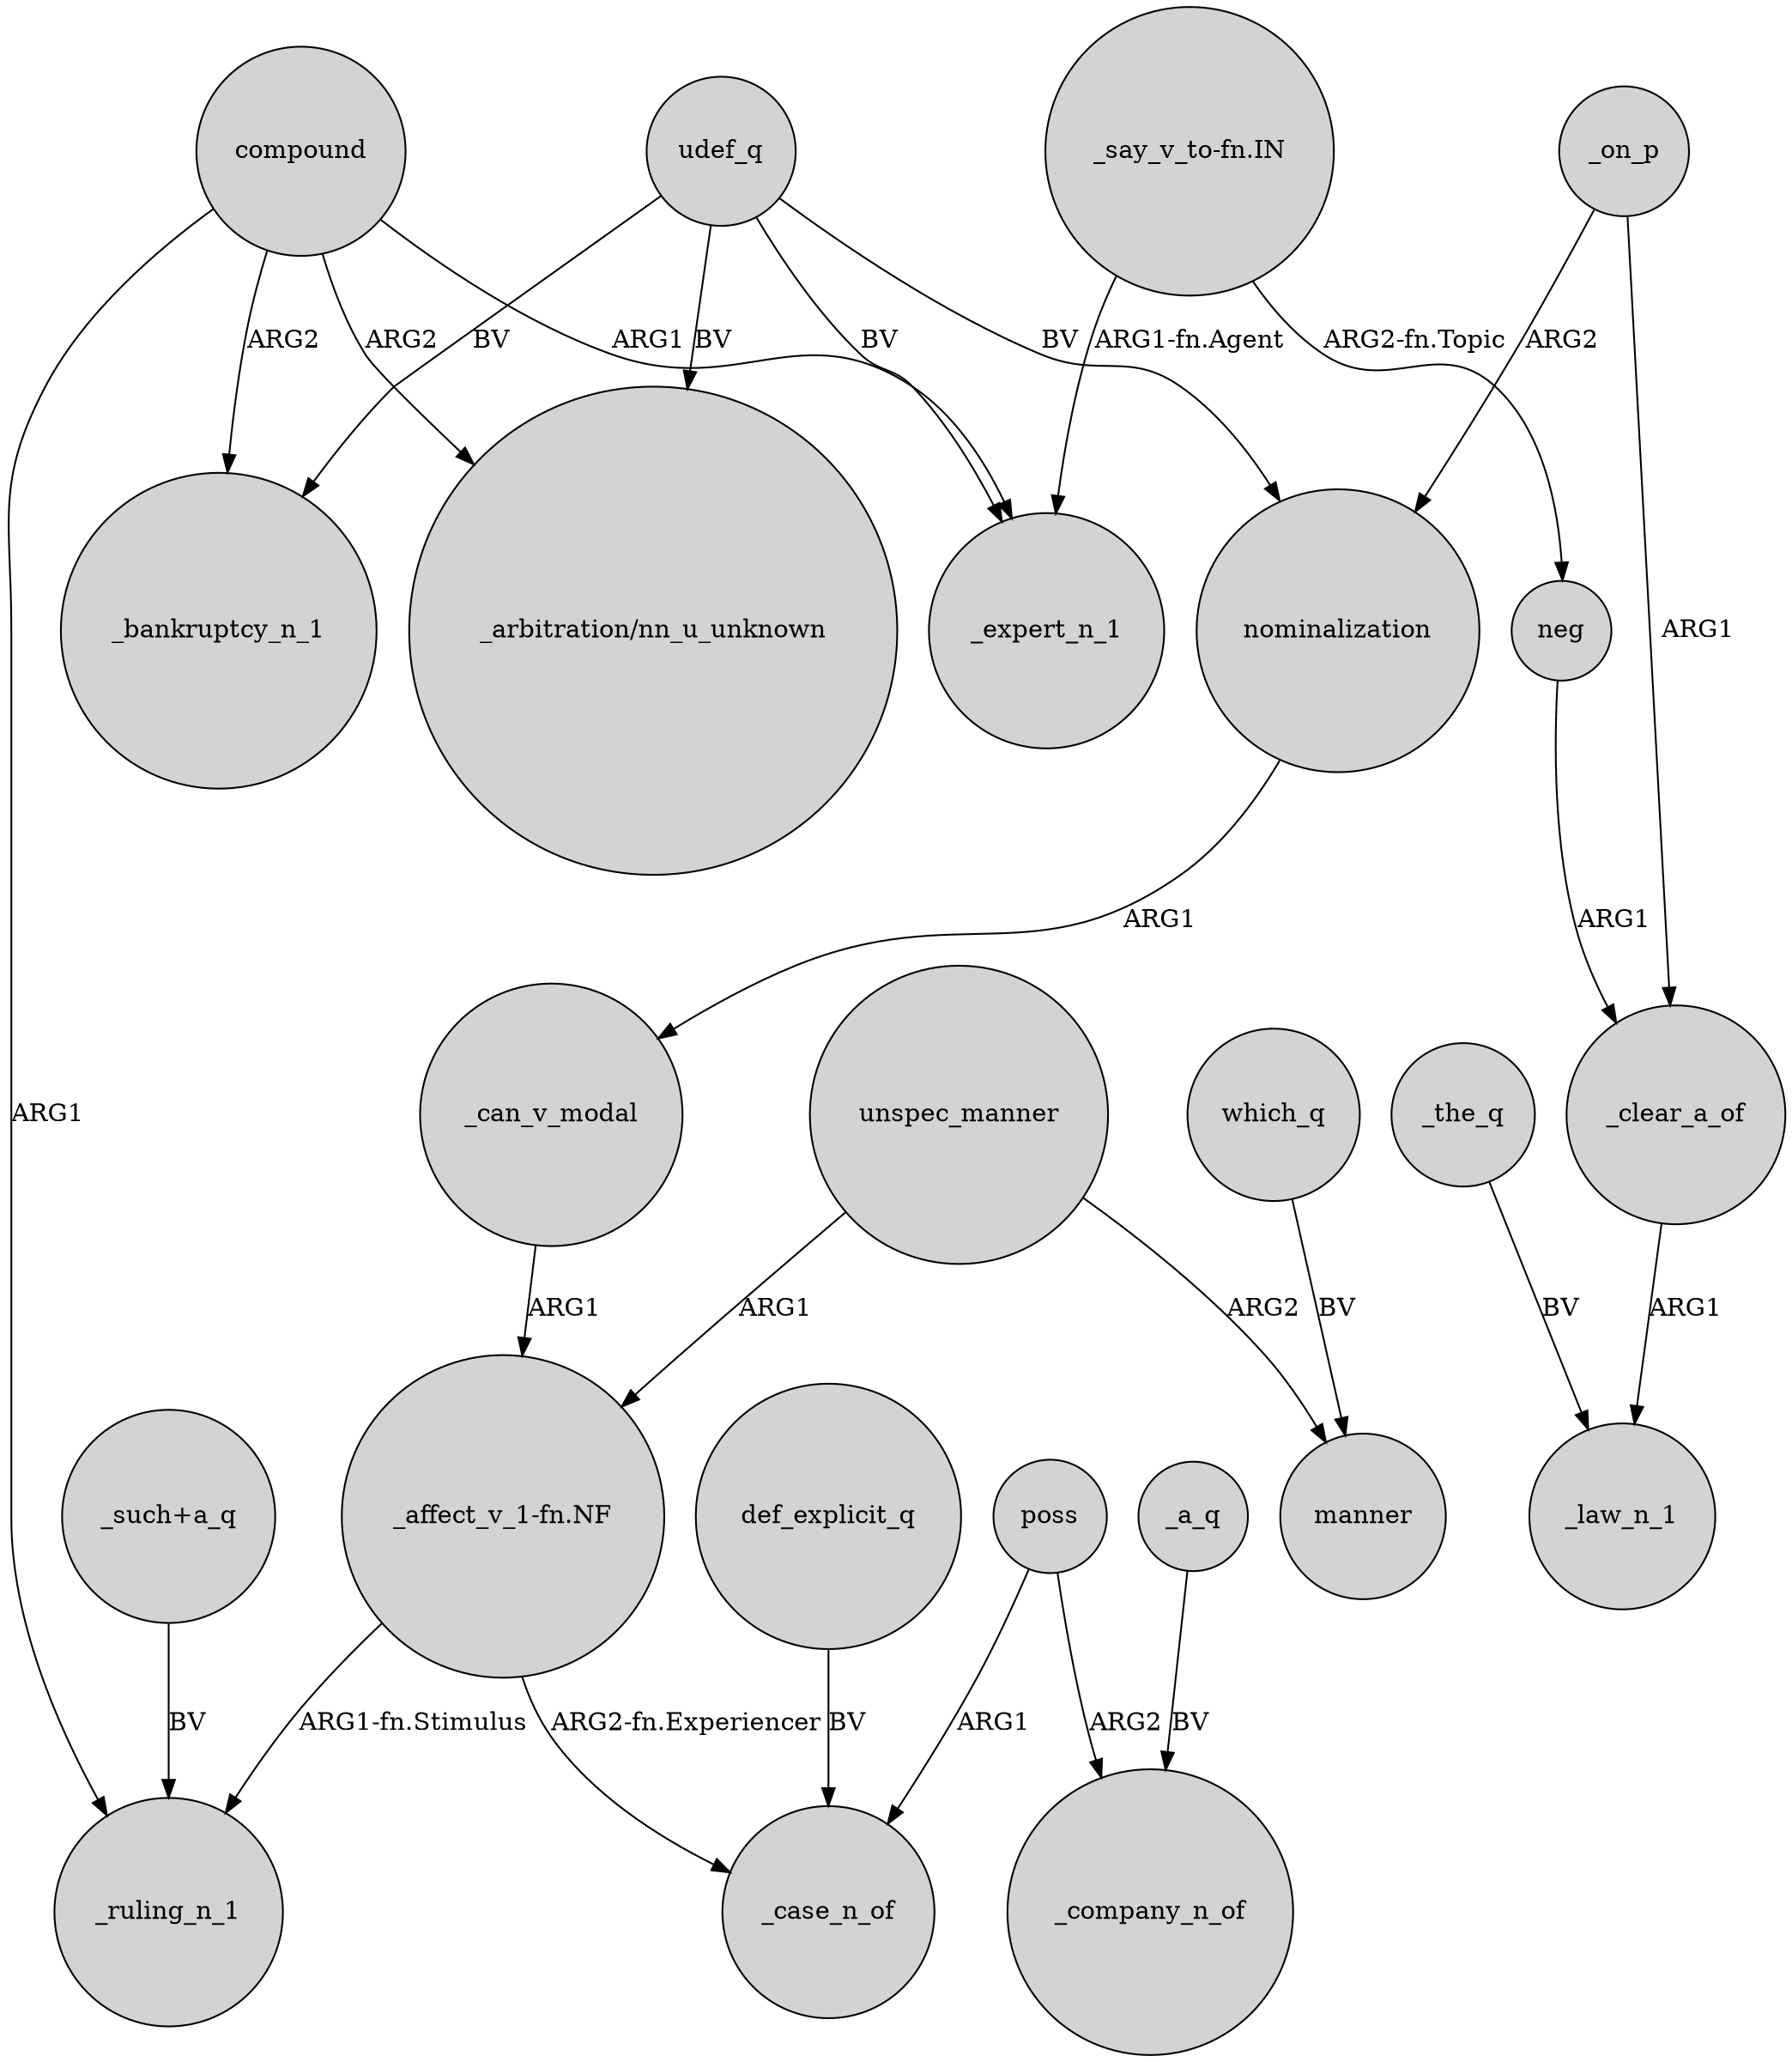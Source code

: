 digraph {
	node [shape=circle style=filled]
	udef_q -> _bankruptcy_n_1 [label=BV]
	_on_p -> nominalization [label=ARG2]
	compound -> _bankruptcy_n_1 [label=ARG2]
	poss -> _case_n_of [label=ARG1]
	_on_p -> _clear_a_of [label=ARG1]
	which_q -> manner [label=BV]
	neg -> _clear_a_of [label=ARG1]
	"_such+a_q" -> _ruling_n_1 [label=BV]
	compound -> _ruling_n_1 [label=ARG1]
	udef_q -> _expert_n_1 [label=BV]
	compound -> _expert_n_1 [label=ARG1]
	nominalization -> _can_v_modal [label=ARG1]
	_the_q -> _law_n_1 [label=BV]
	"_say_v_to-fn.IN" -> _expert_n_1 [label="ARG1-fn.Agent"]
	udef_q -> nominalization [label=BV]
	_a_q -> _company_n_of [label=BV]
	"_say_v_to-fn.IN" -> neg [label="ARG2-fn.Topic"]
	unspec_manner -> "_affect_v_1-fn.NF" [label=ARG1]
	udef_q -> "_arbitration/nn_u_unknown" [label=BV]
	poss -> _company_n_of [label=ARG2]
	compound -> "_arbitration/nn_u_unknown" [label=ARG2]
	"_affect_v_1-fn.NF" -> _case_n_of [label="ARG2-fn.Experiencer"]
	_can_v_modal -> "_affect_v_1-fn.NF" [label=ARG1]
	def_explicit_q -> _case_n_of [label=BV]
	_clear_a_of -> _law_n_1 [label=ARG1]
	unspec_manner -> manner [label=ARG2]
	"_affect_v_1-fn.NF" -> _ruling_n_1 [label="ARG1-fn.Stimulus"]
}
